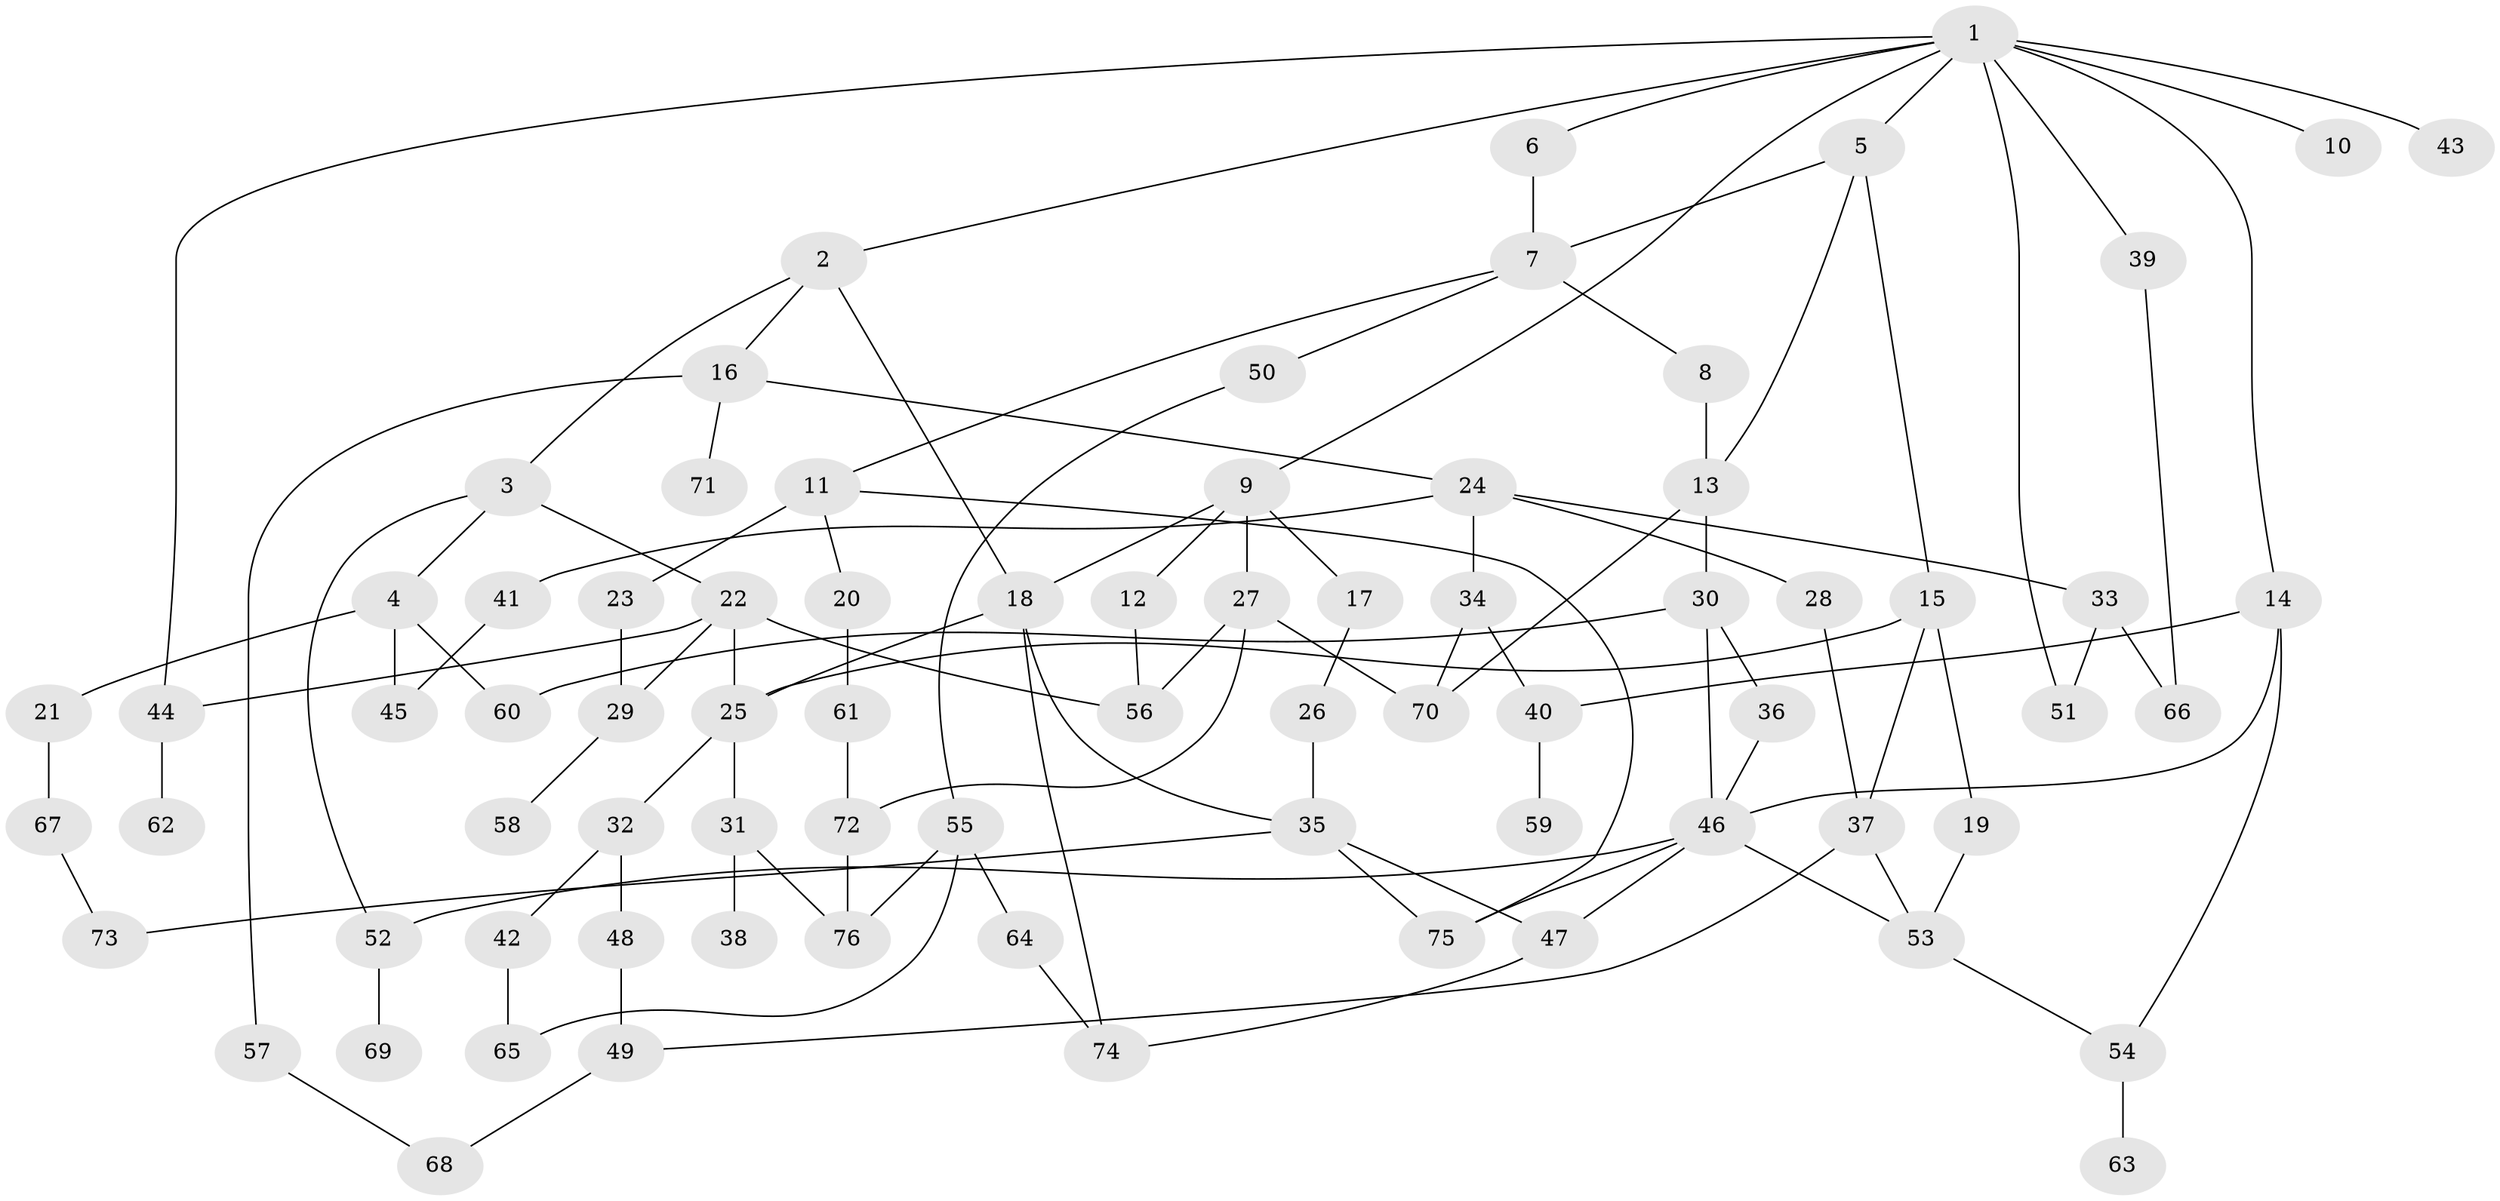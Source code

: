 // Generated by graph-tools (version 1.1) at 2025/34/03/09/25 02:34:24]
// undirected, 76 vertices, 111 edges
graph export_dot {
graph [start="1"]
  node [color=gray90,style=filled];
  1;
  2;
  3;
  4;
  5;
  6;
  7;
  8;
  9;
  10;
  11;
  12;
  13;
  14;
  15;
  16;
  17;
  18;
  19;
  20;
  21;
  22;
  23;
  24;
  25;
  26;
  27;
  28;
  29;
  30;
  31;
  32;
  33;
  34;
  35;
  36;
  37;
  38;
  39;
  40;
  41;
  42;
  43;
  44;
  45;
  46;
  47;
  48;
  49;
  50;
  51;
  52;
  53;
  54;
  55;
  56;
  57;
  58;
  59;
  60;
  61;
  62;
  63;
  64;
  65;
  66;
  67;
  68;
  69;
  70;
  71;
  72;
  73;
  74;
  75;
  76;
  1 -- 2;
  1 -- 5;
  1 -- 6;
  1 -- 9;
  1 -- 10;
  1 -- 14;
  1 -- 39;
  1 -- 43;
  1 -- 44;
  1 -- 51;
  2 -- 3;
  2 -- 16;
  2 -- 18;
  3 -- 4;
  3 -- 22;
  3 -- 52;
  4 -- 21;
  4 -- 45;
  4 -- 60;
  5 -- 15;
  5 -- 13;
  5 -- 7;
  6 -- 7;
  7 -- 8;
  7 -- 11;
  7 -- 50;
  8 -- 13;
  9 -- 12;
  9 -- 17;
  9 -- 27;
  9 -- 18;
  11 -- 20;
  11 -- 23;
  11 -- 75;
  12 -- 56;
  13 -- 30;
  13 -- 70;
  14 -- 40;
  14 -- 54;
  14 -- 46;
  15 -- 19;
  15 -- 37;
  15 -- 25;
  16 -- 24;
  16 -- 57;
  16 -- 71;
  17 -- 26;
  18 -- 35;
  18 -- 74;
  18 -- 25;
  19 -- 53;
  20 -- 61;
  21 -- 67;
  22 -- 25;
  22 -- 29;
  22 -- 56;
  22 -- 44;
  23 -- 29;
  24 -- 28;
  24 -- 33;
  24 -- 34;
  24 -- 41;
  25 -- 31;
  25 -- 32;
  26 -- 35;
  27 -- 56;
  27 -- 70;
  27 -- 72;
  28 -- 37;
  29 -- 58;
  30 -- 36;
  30 -- 60;
  30 -- 46;
  31 -- 38;
  31 -- 76;
  32 -- 42;
  32 -- 48;
  33 -- 66;
  33 -- 51;
  34 -- 40;
  34 -- 70;
  35 -- 47;
  35 -- 73;
  35 -- 75;
  36 -- 46;
  37 -- 49;
  37 -- 53;
  39 -- 66;
  40 -- 59;
  41 -- 45;
  42 -- 65;
  44 -- 62;
  46 -- 53;
  46 -- 75;
  46 -- 52;
  46 -- 47;
  47 -- 74;
  48 -- 49;
  49 -- 68;
  50 -- 55;
  52 -- 69;
  53 -- 54;
  54 -- 63;
  55 -- 64;
  55 -- 65;
  55 -- 76;
  57 -- 68;
  61 -- 72;
  64 -- 74;
  67 -- 73;
  72 -- 76;
}
